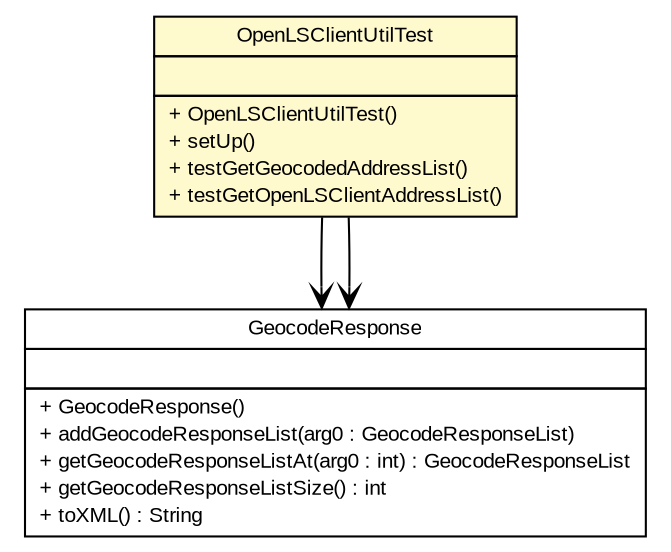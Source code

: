 #!/usr/local/bin/dot
#
# Class diagram 
# Generated by UMLGraph version R5_6 (http://www.umlgraph.org/)
#

digraph G {
	edge [fontname="arial",fontsize=10,labelfontname="arial",labelfontsize=10];
	node [fontname="arial",fontsize=10,shape=plaintext];
	nodesep=0.25;
	ranksep=0.5;
	// nl.mineleni.cbsviewer.servlet.gazetteer.lusclient.OpenLSClientUtilTest
	c336 [label=<<table title="nl.mineleni.cbsviewer.servlet.gazetteer.lusclient.OpenLSClientUtilTest" border="0" cellborder="1" cellspacing="0" cellpadding="2" port="p" bgcolor="lemonChiffon" href="./OpenLSClientUtilTest.html">
		<tr><td><table border="0" cellspacing="0" cellpadding="1">
<tr><td align="center" balign="center"> OpenLSClientUtilTest </td></tr>
		</table></td></tr>
		<tr><td><table border="0" cellspacing="0" cellpadding="1">
<tr><td align="left" balign="left">  </td></tr>
		</table></td></tr>
		<tr><td><table border="0" cellspacing="0" cellpadding="1">
<tr><td align="left" balign="left"> + OpenLSClientUtilTest() </td></tr>
<tr><td align="left" balign="left"> + setUp() </td></tr>
<tr><td align="left" balign="left"> + testGetGeocodedAddressList() </td></tr>
<tr><td align="left" balign="left"> + testGetOpenLSClientAddressList() </td></tr>
		</table></td></tr>
		</table>>, URL="./OpenLSClientUtilTest.html", fontname="arial", fontcolor="black", fontsize=10.0];
	// nl.mineleni.cbsviewer.servlet.gazetteer.lusclient.OpenLSClientUtilTest NAVASSOC nl.mineleni.openls.databinding.openls.GeocodeResponse
	c336:p -> c351:p [taillabel="", label="", headlabel="", fontname="arial", fontcolor="black", fontsize=10.0, color="black", arrowhead=open];
	// nl.mineleni.cbsviewer.servlet.gazetteer.lusclient.OpenLSClientUtilTest NAVASSOC nl.mineleni.openls.databinding.openls.GeocodeResponse
	c336:p -> c351:p [taillabel="", label="", headlabel="", fontname="arial", fontcolor="black", fontsize=10.0, color="black", arrowhead=open];
	// nl.mineleni.openls.databinding.openls.GeocodeResponse
	c351 [label=<<table title="nl.mineleni.openls.databinding.openls.GeocodeResponse" border="0" cellborder="1" cellspacing="0" cellpadding="2" port="p">
		<tr><td><table border="0" cellspacing="0" cellpadding="1">
<tr><td align="center" balign="center"> GeocodeResponse </td></tr>
		</table></td></tr>
		<tr><td><table border="0" cellspacing="0" cellpadding="1">
<tr><td align="left" balign="left">  </td></tr>
		</table></td></tr>
		<tr><td><table border="0" cellspacing="0" cellpadding="1">
<tr><td align="left" balign="left"> + GeocodeResponse() </td></tr>
<tr><td align="left" balign="left"> + addGeocodeResponseList(arg0 : GeocodeResponseList) </td></tr>
<tr><td align="left" balign="left"> + getGeocodeResponseListAt(arg0 : int) : GeocodeResponseList </td></tr>
<tr><td align="left" balign="left"> + getGeocodeResponseListSize() : int </td></tr>
<tr><td align="left" balign="left"> + toXML() : String </td></tr>
		</table></td></tr>
		</table>>, URL="null", fontname="arial", fontcolor="black", fontsize=10.0];
}

